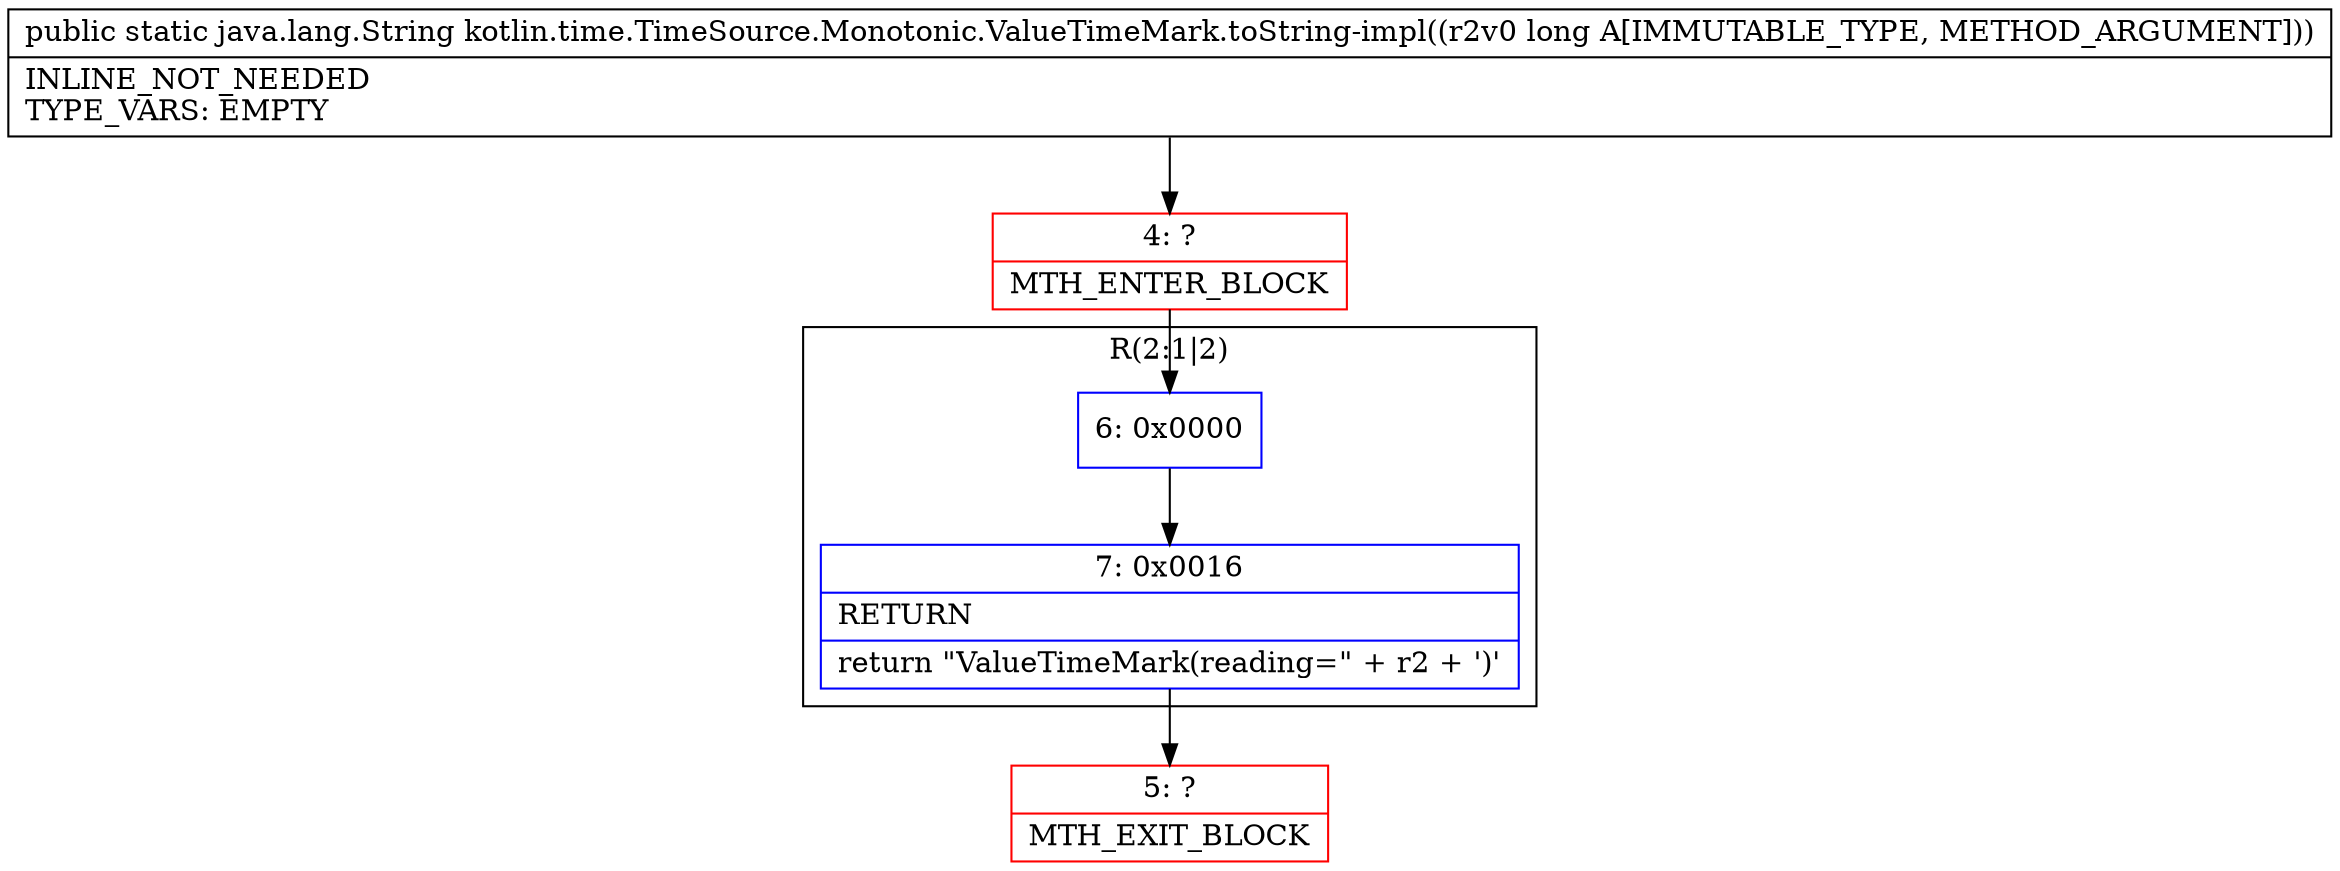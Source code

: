 digraph "CFG forkotlin.time.TimeSource.Monotonic.ValueTimeMark.toString\-impl(J)Ljava\/lang\/String;" {
subgraph cluster_Region_401601799 {
label = "R(2:1|2)";
node [shape=record,color=blue];
Node_6 [shape=record,label="{6\:\ 0x0000}"];
Node_7 [shape=record,label="{7\:\ 0x0016|RETURN\l|return \"ValueTimeMark(reading=\" + r2 + ')'\l}"];
}
Node_4 [shape=record,color=red,label="{4\:\ ?|MTH_ENTER_BLOCK\l}"];
Node_5 [shape=record,color=red,label="{5\:\ ?|MTH_EXIT_BLOCK\l}"];
MethodNode[shape=record,label="{public static java.lang.String kotlin.time.TimeSource.Monotonic.ValueTimeMark.toString\-impl((r2v0 long A[IMMUTABLE_TYPE, METHOD_ARGUMENT]))  | INLINE_NOT_NEEDED\lTYPE_VARS: EMPTY\l}"];
MethodNode -> Node_4;Node_6 -> Node_7;
Node_7 -> Node_5;
Node_4 -> Node_6;
}


